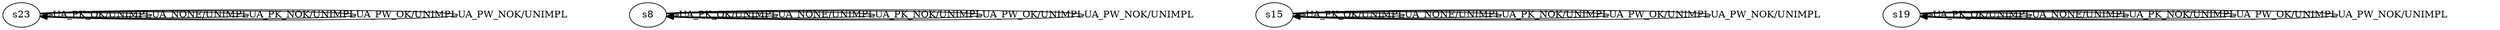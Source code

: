digraph "Automata" { 
	 "s23" [label="s23"];
	 "s8" [label="s8"];
	 "s15" [label="s15"];
	 "s19" [label="s19"];
	 "s8"->"s8" [label="UA_PK_OK/UNIMPL"];
	 "s8"->"s8" [label="UA_NONE/UNIMPL"];
	 "s8"->"s8" [label="UA_PK_NOK/UNIMPL"];
	 "s8"->"s8" [label="UA_PW_OK/UNIMPL"];
	 "s8"->"s8" [label="UA_PW_NOK/UNIMPL"];
	 "s23"->"s23" [label="UA_PK_OK/UNIMPL"];
	 "s23"->"s23" [label="UA_NONE/UNIMPL"];
	 "s23"->"s23" [label="UA_PK_NOK/UNIMPL"];
	 "s23"->"s23" [label="UA_PW_OK/UNIMPL"];
	 "s23"->"s23" [label="UA_PW_NOK/UNIMPL"];
	 "s19"->"s19" [label="UA_PK_OK/UNIMPL"];
	 "s19"->"s19" [label="UA_NONE/UNIMPL"];
	 "s19"->"s19" [label="UA_PK_NOK/UNIMPL"];
	 "s19"->"s19" [label="UA_PW_OK/UNIMPL"];
	 "s19"->"s19" [label="UA_PW_NOK/UNIMPL"];
	 "s15"->"s15" [label="UA_PK_OK/UNIMPL"];
	 "s15"->"s15" [label="UA_NONE/UNIMPL"];
	 "s15"->"s15" [label="UA_PK_NOK/UNIMPL"];
	 "s15"->"s15" [label="UA_PW_OK/UNIMPL"];
	 "s15"->"s15" [label="UA_PW_NOK/UNIMPL"];
}
